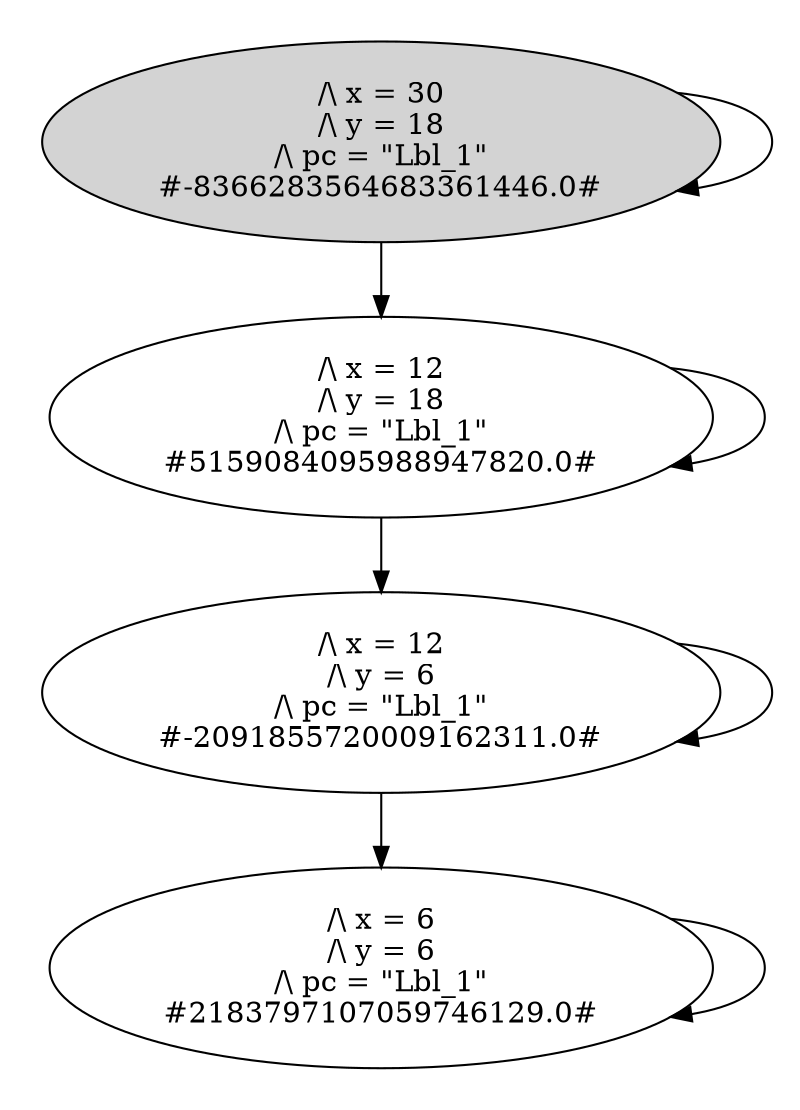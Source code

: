 digraph DiskGraph {
nodesep=0.35;
subgraph cluster_graph {
color="white";
"-8366283564683361446.0" [style = filled] [label="/\\ x = 30\n/\\ y = 18\n/\\ pc = \"Lbl_1\"
#-8366283564683361446.0#"]
"-8366283564683361446.0" -> "-8366283564683361446.0";
"-8366283564683361446.0" [label="/\\ x = 30\n/\\ y = 18\n/\\ pc = \"Lbl_1\"
#-8366283564683361446.0#"];
"-8366283564683361446.0" -> "5159084095988947820.0";
"5159084095988947820.0" [label="/\\ x = 12\n/\\ y = 18\n/\\ pc = \"Lbl_1\"
#5159084095988947820.0#"];
"5159084095988947820.0" -> "-2091855720009162311.0";
"-2091855720009162311.0" [label="/\\ x = 12\n/\\ y = 6\n/\\ pc = \"Lbl_1\"
#-2091855720009162311.0#"];
"5159084095988947820.0" -> "5159084095988947820.0";
"5159084095988947820.0" [label="/\\ x = 12\n/\\ y = 18\n/\\ pc = \"Lbl_1\"
#5159084095988947820.0#"];
"-2091855720009162311.0" -> "2183797107059746129.0";
"2183797107059746129.0" [label="/\\ x = 6\n/\\ y = 6\n/\\ pc = \"Lbl_1\"
#2183797107059746129.0#"];
"-2091855720009162311.0" -> "-2091855720009162311.0";
"-2091855720009162311.0" [label="/\\ x = 12\n/\\ y = 6\n/\\ pc = \"Lbl_1\"
#-2091855720009162311.0#"];
"2183797107059746129.0" -> "2183797107059746129.0";
"2183797107059746129.0" [label="/\\ x = 6\n/\\ y = 6\n/\\ pc = \"Lbl_1\"
#2183797107059746129.0#"];
}
}